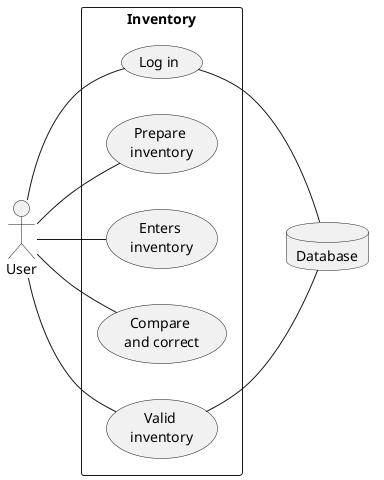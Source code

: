 @startuml
left to right direction
skinparam packageStyle rectangle
actor User
database Database

rectangle "Inventory" {
	User -- (Log in)
	User -- (Prepare \ninventory)
	User -- (Enters \ninventory)
	User -- (Compare \nand correct)
	User -- (Valid \ninventory)
	(Log in) -- Database
	(Valid \ninventory) -- Database
}

@enduml
